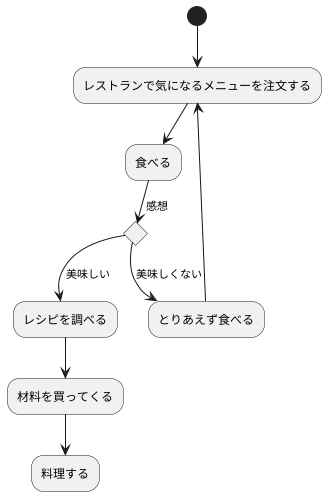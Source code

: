 @startuml
(*) --> "レストランで気になるメニューを注文する"
"レストランで気になるメニューを注文する" --> "食べる"
if "感想" then
  --> [美味しい] "レシピを調べる"
  --> "材料を買ってくる"
  --> "料理する"
else
  --> [美味しくない] "とりあえず食べる"
  --> "レストランで気になるメニューを注文する"
@enduml